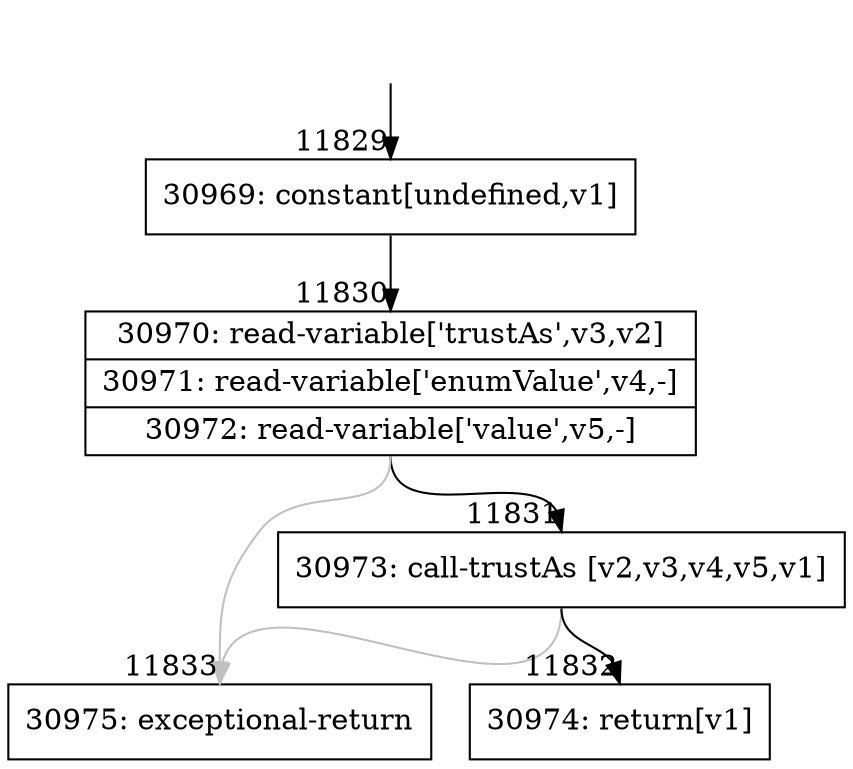 digraph {
rankdir="TD"
BB_entry921[shape=none,label=""];
BB_entry921 -> BB11829 [tailport=s, headport=n, headlabel="    11829"]
BB11829 [shape=record label="{30969: constant[undefined,v1]}" ] 
BB11829 -> BB11830 [tailport=s, headport=n, headlabel="      11830"]
BB11830 [shape=record label="{30970: read-variable['trustAs',v3,v2]|30971: read-variable['enumValue',v4,-]|30972: read-variable['value',v5,-]}" ] 
BB11830 -> BB11831 [tailport=s, headport=n, headlabel="      11831"]
BB11830 -> BB11833 [tailport=s, headport=n, color=gray, headlabel="      11833"]
BB11831 [shape=record label="{30973: call-trustAs [v2,v3,v4,v5,v1]}" ] 
BB11831 -> BB11832 [tailport=s, headport=n, headlabel="      11832"]
BB11831 -> BB11833 [tailport=s, headport=n, color=gray]
BB11832 [shape=record label="{30974: return[v1]}" ] 
BB11833 [shape=record label="{30975: exceptional-return}" ] 
//#$~ 17376
}
